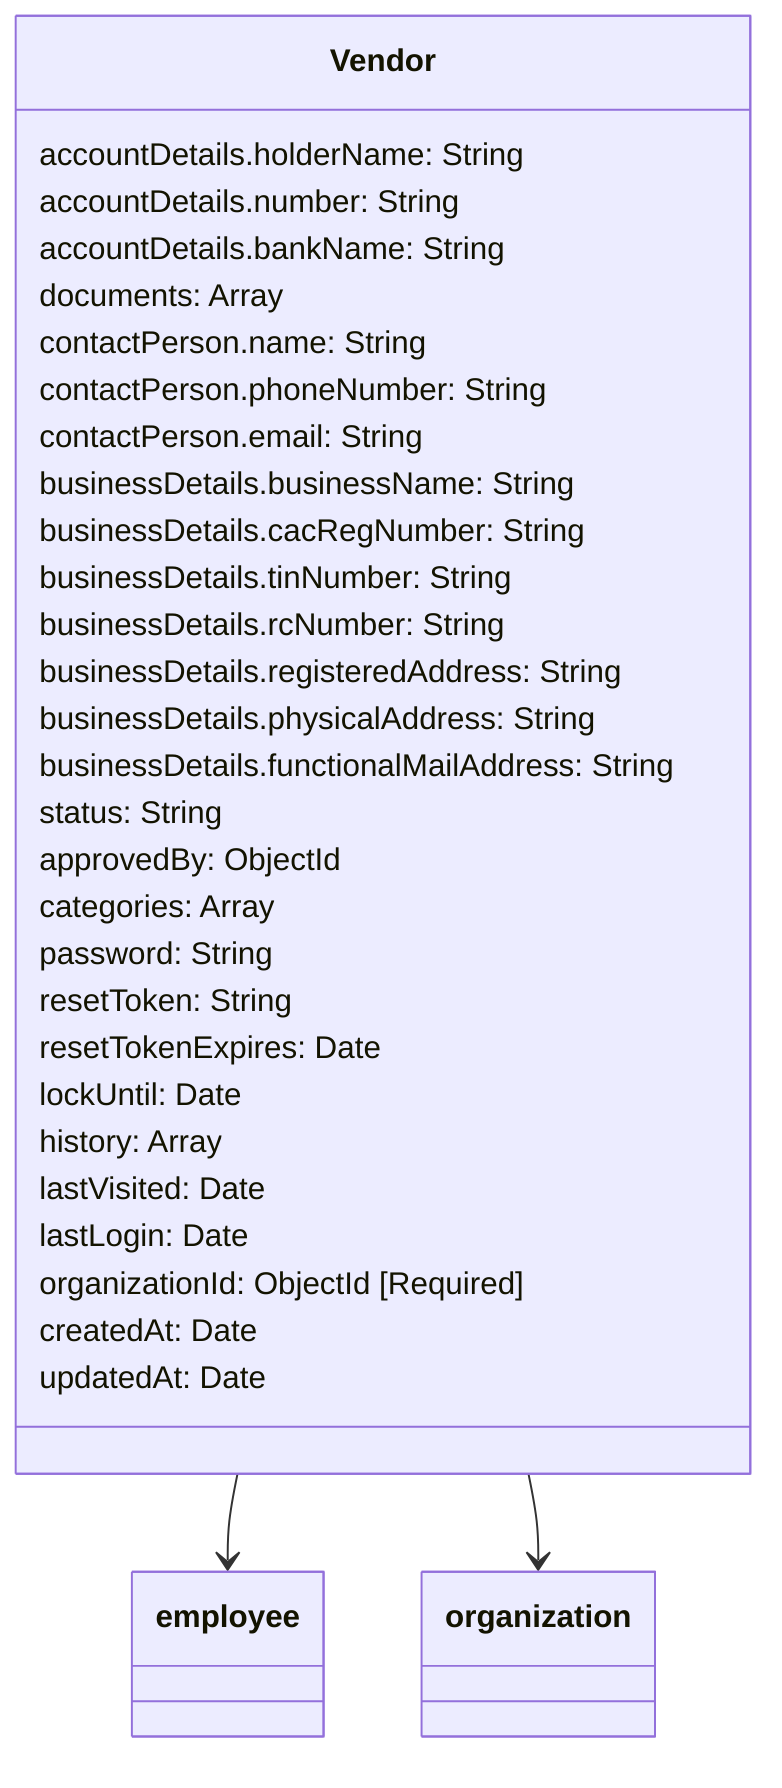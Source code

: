 classDiagram
  class Vendor {
    accountDetails.holderName: String
    accountDetails.number: String
    accountDetails.bankName: String
    documents: Array
    contactPerson.name: String
    contactPerson.phoneNumber: String
    contactPerson.email: String
    businessDetails.businessName: String
    businessDetails.cacRegNumber: String
    businessDetails.tinNumber: String
    businessDetails.rcNumber: String
    businessDetails.registeredAddress: String
    businessDetails.physicalAddress: String
    businessDetails.functionalMailAddress: String
    status: String
    approvedBy: ObjectId
    categories: Array
    password: String
    resetToken: String
    resetTokenExpires: Date
    lockUntil: Date
    history: Array
    lastVisited: Date
    lastLogin: Date
    organizationId: ObjectId [Required]
    createdAt: Date
    updatedAt: Date
  }

  Vendor --> employee
  Vendor --> organization